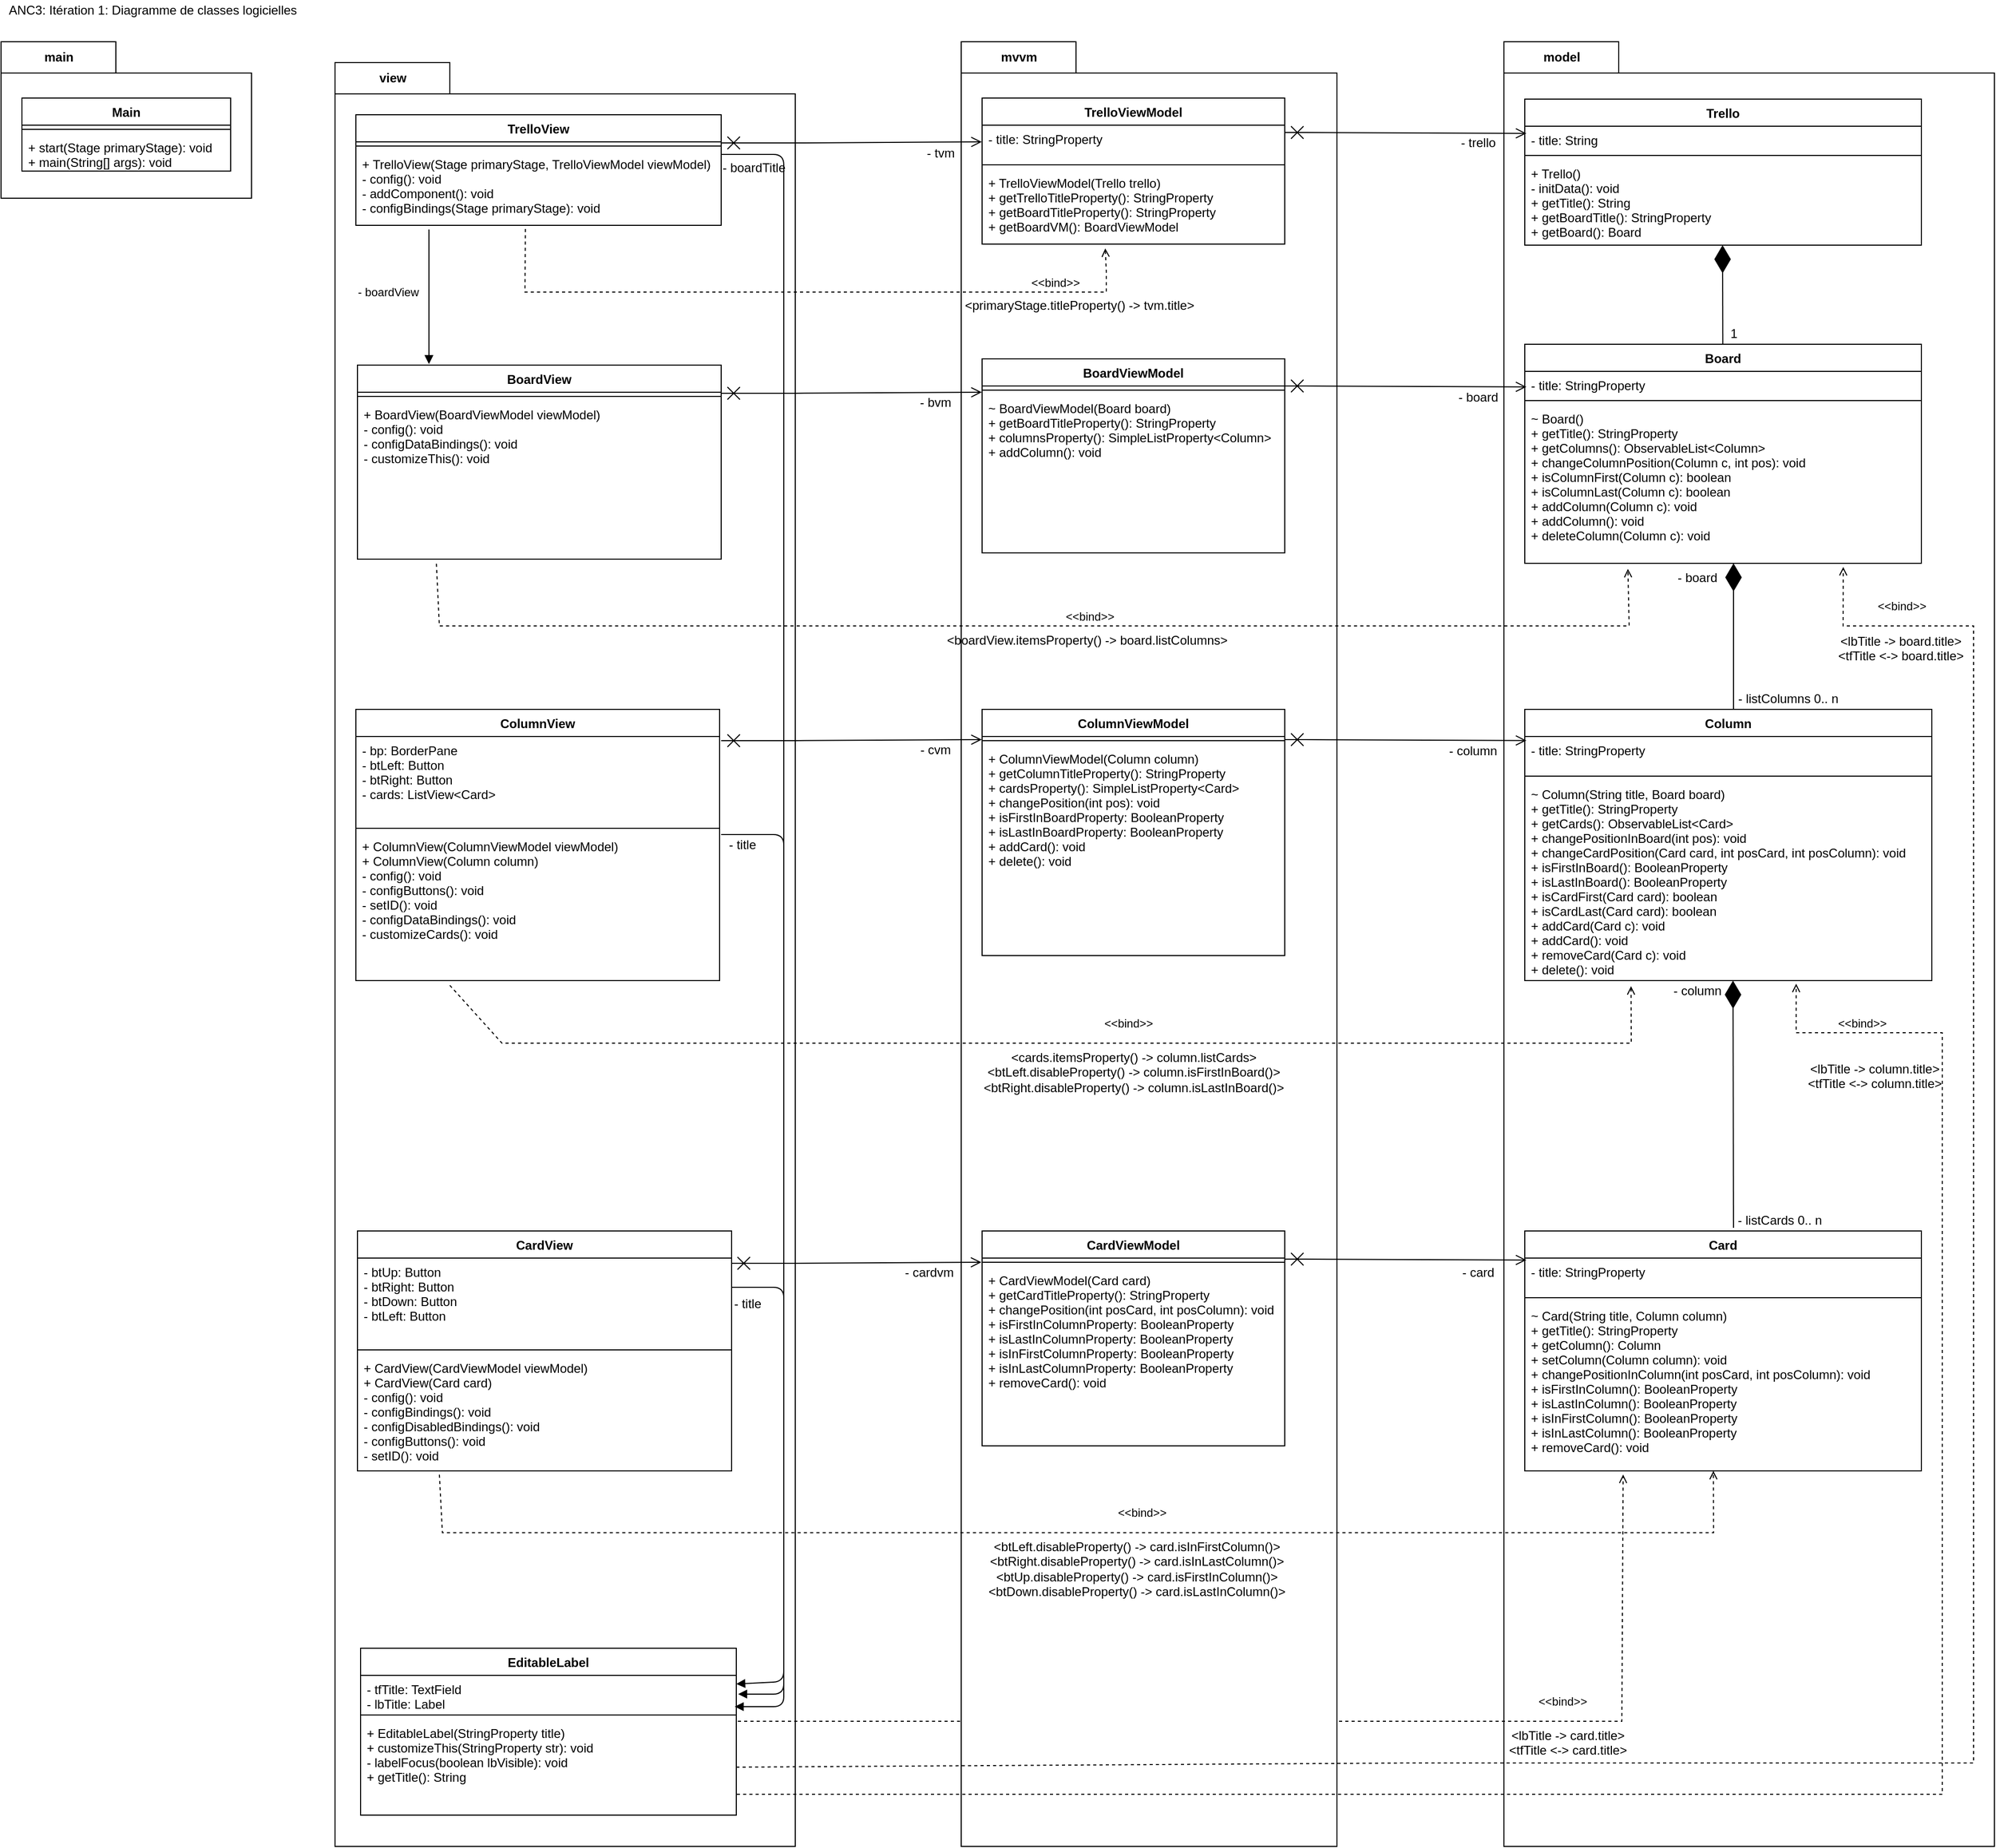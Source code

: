 <mxfile version="14.2.9" type="device"><diagram id="e03L0NBOLLU-en3H7f_f" name="Page-1"><mxGraphModel dx="898" dy="-687" grid="1" gridSize="10" guides="1" tooltips="1" connect="1" arrows="1" fold="1" page="1" pageScale="1" pageWidth="1654" pageHeight="1169" math="0" shadow="0"><root><mxCell id="0"/><mxCell id="1" parent="0"/><mxCell id="cge0rgGgItP58difclPa-9" value="model" style="shape=folder;fontStyle=1;tabWidth=110;tabHeight=30;tabPosition=left;html=1;boundedLbl=1;labelInHeader=1;container=1;collapsible=0;recursiveResize=0;" parent="1" vertex="1"><mxGeometry x="1520" y="1240" width="470" height="1730" as="geometry"/></mxCell><mxCell id="pRhPwBXWFVHU28nDUIon-17" value="Trello" style="swimlane;fontStyle=1;align=center;verticalAlign=top;childLayout=stackLayout;horizontal=1;startSize=26;horizontalStack=0;resizeParent=1;resizeParentMax=0;resizeLast=0;collapsible=1;marginBottom=0;" parent="cge0rgGgItP58difclPa-9" vertex="1"><mxGeometry x="20" y="55" width="380" height="140" as="geometry"/></mxCell><mxCell id="pRhPwBXWFVHU28nDUIon-18" value="- title: String" style="text;strokeColor=none;fillColor=none;align=left;verticalAlign=top;spacingLeft=4;spacingRight=4;overflow=hidden;rotatable=0;points=[[0,0.5],[1,0.5]];portConstraint=eastwest;" parent="pRhPwBXWFVHU28nDUIon-17" vertex="1"><mxGeometry y="26" width="380" height="24" as="geometry"/></mxCell><mxCell id="pRhPwBXWFVHU28nDUIon-19" value="" style="line;strokeWidth=1;fillColor=none;align=left;verticalAlign=middle;spacingTop=-1;spacingLeft=3;spacingRight=3;rotatable=0;labelPosition=right;points=[];portConstraint=eastwest;" parent="pRhPwBXWFVHU28nDUIon-17" vertex="1"><mxGeometry y="50" width="380" height="8" as="geometry"/></mxCell><mxCell id="pRhPwBXWFVHU28nDUIon-20" value="+ Trello()&#10;- initData(): void&#10;+ getTitle(): String&#10;+ getBoardTitle(): StringProperty&#10;+ getBoard(): Board&#10;" style="text;strokeColor=none;fillColor=none;align=left;verticalAlign=top;spacingLeft=4;spacingRight=4;overflow=hidden;rotatable=0;points=[[0,0.5],[1,0.5]];portConstraint=eastwest;" parent="pRhPwBXWFVHU28nDUIon-17" vertex="1"><mxGeometry y="58" width="380" height="82" as="geometry"/></mxCell><mxCell id="pRhPwBXWFVHU28nDUIon-1" value="Board" style="swimlane;fontStyle=1;align=center;verticalAlign=top;childLayout=stackLayout;horizontal=1;startSize=26;horizontalStack=0;resizeParent=1;resizeParentMax=0;resizeLast=0;collapsible=1;marginBottom=0;" parent="cge0rgGgItP58difclPa-9" vertex="1"><mxGeometry x="20" y="290" width="380" height="210" as="geometry"/></mxCell><mxCell id="pRhPwBXWFVHU28nDUIon-2" value="- title: StringProperty" style="text;strokeColor=none;fillColor=none;align=left;verticalAlign=top;spacingLeft=4;spacingRight=4;overflow=hidden;rotatable=0;points=[[0,0.5],[1,0.5]];portConstraint=eastwest;" parent="pRhPwBXWFVHU28nDUIon-1" vertex="1"><mxGeometry y="26" width="380" height="24" as="geometry"/></mxCell><mxCell id="pRhPwBXWFVHU28nDUIon-3" value="" style="line;strokeWidth=1;fillColor=none;align=left;verticalAlign=middle;spacingTop=-1;spacingLeft=3;spacingRight=3;rotatable=0;labelPosition=right;points=[];portConstraint=eastwest;" parent="pRhPwBXWFVHU28nDUIon-1" vertex="1"><mxGeometry y="50" width="380" height="8" as="geometry"/></mxCell><mxCell id="pRhPwBXWFVHU28nDUIon-4" value="~ Board()&#10;+ getTitle(): StringProperty&#10;+ getColumns(): ObservableList&lt;Column&gt;&#10;+ changeColumnPosition(Column c, int pos): void&#10;+ isColumnFirst(Column c): boolean&#10;+ isColumnLast(Column c): boolean&#10;+ addColumn(Column c): void&#10;+ addColumn(): void&#10;+ deleteColumn(Column c): void&#10;&#10;" style="text;strokeColor=none;fillColor=none;align=left;verticalAlign=top;spacingLeft=4;spacingRight=4;overflow=hidden;rotatable=0;points=[[0,0.5],[1,0.5]];portConstraint=eastwest;" parent="pRhPwBXWFVHU28nDUIon-1" vertex="1"><mxGeometry y="58" width="380" height="152" as="geometry"/></mxCell><mxCell id="pRhPwBXWFVHU28nDUIon-5" value="Column" style="swimlane;fontStyle=1;align=center;verticalAlign=top;childLayout=stackLayout;horizontal=1;startSize=26;horizontalStack=0;resizeParent=1;resizeParentMax=0;resizeLast=0;collapsible=1;marginBottom=0;" parent="cge0rgGgItP58difclPa-9" vertex="1"><mxGeometry x="20" y="640" width="390" height="260" as="geometry"/></mxCell><mxCell id="pRhPwBXWFVHU28nDUIon-6" value="- title: StringProperty" style="text;strokeColor=none;fillColor=none;align=left;verticalAlign=top;spacingLeft=4;spacingRight=4;overflow=hidden;rotatable=0;points=[[0,0.5],[1,0.5]];portConstraint=eastwest;" parent="pRhPwBXWFVHU28nDUIon-5" vertex="1"><mxGeometry y="26" width="390" height="34" as="geometry"/></mxCell><mxCell id="pRhPwBXWFVHU28nDUIon-7" value="" style="line;strokeWidth=1;fillColor=none;align=left;verticalAlign=middle;spacingTop=-1;spacingLeft=3;spacingRight=3;rotatable=0;labelPosition=right;points=[];portConstraint=eastwest;" parent="pRhPwBXWFVHU28nDUIon-5" vertex="1"><mxGeometry y="60" width="390" height="8" as="geometry"/></mxCell><mxCell id="pRhPwBXWFVHU28nDUIon-8" value="~ Column(String title, Board board)&#10;+ getTitle(): StringProperty&#10;+ getCards(): ObservableList&lt;Card&gt;&#10;+ changePositionInBoard(int pos): void&#10;+ changeCardPosition(Card card, int posCard, int posColumn): void&#10;+ isFirstInBoard(): BooleanProperty&#10;+ isLastInBoard(): BooleanProperty&#10;+ isCardFirst(Card card): boolean&#10;+ isCardLast(Card card): boolean&#10;+ addCard(Card c): void&#10;+ addCard(): void&#10;+ removeCard(Card c): void&#10;+ delete(): void" style="text;strokeColor=none;fillColor=none;align=left;verticalAlign=top;spacingLeft=4;spacingRight=4;overflow=hidden;rotatable=0;points=[[0,0.5],[1,0.5]];portConstraint=eastwest;" parent="pRhPwBXWFVHU28nDUIon-5" vertex="1"><mxGeometry y="68" width="390" height="192" as="geometry"/></mxCell><mxCell id="pRhPwBXWFVHU28nDUIon-13" value="Card" style="swimlane;fontStyle=1;align=center;verticalAlign=top;childLayout=stackLayout;horizontal=1;startSize=26;horizontalStack=0;resizeParent=1;resizeParentMax=0;resizeLast=0;collapsible=1;marginBottom=0;" parent="cge0rgGgItP58difclPa-9" vertex="1"><mxGeometry x="20" y="1140" width="380" height="230" as="geometry"/></mxCell><mxCell id="pRhPwBXWFVHU28nDUIon-14" value="- title: StringProperty&#10;" style="text;strokeColor=none;fillColor=none;align=left;verticalAlign=top;spacingLeft=4;spacingRight=4;overflow=hidden;rotatable=0;points=[[0,0.5],[1,0.5]];portConstraint=eastwest;" parent="pRhPwBXWFVHU28nDUIon-13" vertex="1"><mxGeometry y="26" width="380" height="34" as="geometry"/></mxCell><mxCell id="pRhPwBXWFVHU28nDUIon-15" value="" style="line;strokeWidth=1;fillColor=none;align=left;verticalAlign=middle;spacingTop=-1;spacingLeft=3;spacingRight=3;rotatable=0;labelPosition=right;points=[];portConstraint=eastwest;" parent="pRhPwBXWFVHU28nDUIon-13" vertex="1"><mxGeometry y="60" width="380" height="8" as="geometry"/></mxCell><mxCell id="pRhPwBXWFVHU28nDUIon-16" value="~ Card(String title, Column column)&#10;+ getTitle(): StringProperty&#10;+ getColumn(): Column&#10;+ setColumn(Column column): void&#10;+ changePositionInColumn(int posCard, int posColumn): void&#10;+ isFirstInColumn(): BooleanProperty&#10;+ isLastInColumn(): BooleanProperty&#10;+ isInFirstColumn(): BooleanProperty&#10;+ isInLastColumn(): BooleanProperty&#10;+ removeCard(): void&#10;" style="text;strokeColor=none;fillColor=none;align=left;verticalAlign=top;spacingLeft=4;spacingRight=4;overflow=hidden;rotatable=0;points=[[0,0.5],[1,0.5]];portConstraint=eastwest;" parent="pRhPwBXWFVHU28nDUIon-13" vertex="1"><mxGeometry y="68" width="380" height="162" as="geometry"/></mxCell><mxCell id="cge0rgGgItP58difclPa-20" value="" style="endArrow=diamondThin;endFill=1;endSize=24;html=1;" parent="cge0rgGgItP58difclPa-9" source="pRhPwBXWFVHU28nDUIon-1" edge="1"><mxGeometry width="160" relative="1" as="geometry"><mxPoint x="210" y="260" as="sourcePoint"/><mxPoint x="209.5" y="195" as="targetPoint"/></mxGeometry></mxCell><mxCell id="cge0rgGgItP58difclPa-21" value="" style="endArrow=diamondThin;endFill=1;endSize=24;html=1;" parent="cge0rgGgItP58difclPa-9" edge="1"><mxGeometry width="160" relative="1" as="geometry"><mxPoint x="220" y="640" as="sourcePoint"/><mxPoint x="220" y="500" as="targetPoint"/></mxGeometry></mxCell><mxCell id="cge0rgGgItP58difclPa-22" value="" style="endArrow=diamondThin;endFill=1;endSize=24;html=1;" parent="cge0rgGgItP58difclPa-9" edge="1"><mxGeometry width="160" relative="1" as="geometry"><mxPoint x="220" y="1137" as="sourcePoint"/><mxPoint x="219.5" y="900" as="targetPoint"/></mxGeometry></mxCell><mxCell id="cge0rgGgItP58difclPa-24" value="1" style="text;html=1;align=center;verticalAlign=middle;resizable=0;points=[];autosize=1;" parent="cge0rgGgItP58difclPa-9" vertex="1"><mxGeometry x="210" y="270" width="20" height="20" as="geometry"/></mxCell><mxCell id="cge0rgGgItP58difclPa-28" value="- listCards 0.. n" style="text;html=1;align=center;verticalAlign=middle;resizable=0;points=[];autosize=1;" parent="cge0rgGgItP58difclPa-9" vertex="1"><mxGeometry x="214" y="1120" width="100" height="20" as="geometry"/></mxCell><mxCell id="cge0rgGgItP58difclPa-25" value="- listColumns 0.. n" style="text;html=1;align=center;verticalAlign=middle;resizable=0;points=[];autosize=1;" parent="cge0rgGgItP58difclPa-9" vertex="1"><mxGeometry x="217" y="620" width="110" height="20" as="geometry"/></mxCell><mxCell id="oiNxhlnxxm6QKfO_e336-1" value="- board" style="text;html=1;align=center;verticalAlign=middle;resizable=0;points=[];autosize=1;" vertex="1" parent="cge0rgGgItP58difclPa-9"><mxGeometry x="160" y="504" width="50" height="20" as="geometry"/></mxCell><mxCell id="oiNxhlnxxm6QKfO_e336-2" value="- column" style="text;html=1;align=center;verticalAlign=middle;resizable=0;points=[];autosize=1;" vertex="1" parent="cge0rgGgItP58difclPa-9"><mxGeometry x="155" y="900" width="60" height="20" as="geometry"/></mxCell><mxCell id="cge0rgGgItP58difclPa-11" value="view" style="shape=folder;fontStyle=1;tabWidth=110;tabHeight=30;tabPosition=left;html=1;boundedLbl=1;labelInHeader=1;container=1;collapsible=0;recursiveResize=0;" parent="1" vertex="1"><mxGeometry x="400" y="1260" width="441" height="1710" as="geometry"/></mxCell><mxCell id="pRhPwBXWFVHU28nDUIon-21" value="TrelloView" style="swimlane;fontStyle=1;align=center;verticalAlign=top;childLayout=stackLayout;horizontal=1;startSize=26;horizontalStack=0;resizeParent=1;resizeParentMax=0;resizeLast=0;collapsible=1;marginBottom=0;" parent="cge0rgGgItP58difclPa-11" vertex="1"><mxGeometry x="20" y="50" width="350" height="106" as="geometry"/></mxCell><mxCell id="pRhPwBXWFVHU28nDUIon-23" value="" style="line;strokeWidth=1;fillColor=none;align=left;verticalAlign=middle;spacingTop=-1;spacingLeft=3;spacingRight=3;rotatable=0;labelPosition=right;points=[];portConstraint=eastwest;" parent="pRhPwBXWFVHU28nDUIon-21" vertex="1"><mxGeometry y="26" width="350" height="8" as="geometry"/></mxCell><mxCell id="pRhPwBXWFVHU28nDUIon-24" value="+ TrelloView(Stage primaryStage, TrelloViewModel viewModel)&#10;- config(): void&#10;- addComponent(): void&#10;- configBindings(Stage primaryStage): void&#10;&#10;" style="text;strokeColor=none;fillColor=none;align=left;verticalAlign=top;spacingLeft=4;spacingRight=4;overflow=hidden;rotatable=0;points=[[0,0.5],[1,0.5]];portConstraint=eastwest;" parent="pRhPwBXWFVHU28nDUIon-21" vertex="1"><mxGeometry y="34" width="350" height="72" as="geometry"/></mxCell><mxCell id="pRhPwBXWFVHU28nDUIon-25" value="BoardView" style="swimlane;fontStyle=1;align=center;verticalAlign=top;childLayout=stackLayout;horizontal=1;startSize=26;horizontalStack=0;resizeParent=1;resizeParentMax=0;resizeLast=0;collapsible=1;marginBottom=0;" parent="cge0rgGgItP58difclPa-11" vertex="1"><mxGeometry x="21.5" y="290" width="348.5" height="186" as="geometry"/></mxCell><mxCell id="pRhPwBXWFVHU28nDUIon-27" value="" style="line;strokeWidth=1;fillColor=none;align=left;verticalAlign=middle;spacingTop=-1;spacingLeft=3;spacingRight=3;rotatable=0;labelPosition=right;points=[];portConstraint=eastwest;" parent="pRhPwBXWFVHU28nDUIon-25" vertex="1"><mxGeometry y="26" width="348.5" height="8" as="geometry"/></mxCell><mxCell id="pRhPwBXWFVHU28nDUIon-28" value="+ BoardView(BoardViewModel viewModel)&#10;- config(): void&#10;- configDataBindings(): void&#10;- customizeThis(): void&#10;&#10;" style="text;strokeColor=none;fillColor=none;align=left;verticalAlign=top;spacingLeft=4;spacingRight=4;overflow=hidden;rotatable=0;points=[[0,0.5],[1,0.5]];portConstraint=eastwest;" parent="pRhPwBXWFVHU28nDUIon-25" vertex="1"><mxGeometry y="34" width="348.5" height="152" as="geometry"/></mxCell><mxCell id="pRhPwBXWFVHU28nDUIon-29" value="ColumnView" style="swimlane;fontStyle=1;align=center;verticalAlign=top;childLayout=stackLayout;horizontal=1;startSize=26;horizontalStack=0;resizeParent=1;resizeParentMax=0;resizeLast=0;collapsible=1;marginBottom=0;" parent="cge0rgGgItP58difclPa-11" vertex="1"><mxGeometry x="20" y="620" width="348.5" height="260" as="geometry"/></mxCell><mxCell id="pRhPwBXWFVHU28nDUIon-30" value="- bp: BorderPane&#10;- btLeft: Button&#10;- btRight: Button&#10;- cards: ListView&lt;Card&gt;&#10;" style="text;strokeColor=none;fillColor=none;align=left;verticalAlign=top;spacingLeft=4;spacingRight=4;overflow=hidden;rotatable=0;points=[[0,0.5],[1,0.5]];portConstraint=eastwest;" parent="pRhPwBXWFVHU28nDUIon-29" vertex="1"><mxGeometry y="26" width="348.5" height="84" as="geometry"/></mxCell><mxCell id="pRhPwBXWFVHU28nDUIon-31" value="" style="line;strokeWidth=1;fillColor=none;align=left;verticalAlign=middle;spacingTop=-1;spacingLeft=3;spacingRight=3;rotatable=0;labelPosition=right;points=[];portConstraint=eastwest;" parent="pRhPwBXWFVHU28nDUIon-29" vertex="1"><mxGeometry y="110" width="348.5" height="8" as="geometry"/></mxCell><mxCell id="pRhPwBXWFVHU28nDUIon-32" value="+ ColumnView(ColumnViewModel viewModel)&#10;+ ColumnView(Column column)&#10;- config(): void&#10;- configButtons(): void&#10; - setID(): void&#10;- configDataBindings(): void&#10;- customizeCards(): void&#10;&#10;" style="text;strokeColor=none;fillColor=none;align=left;verticalAlign=top;spacingLeft=4;spacingRight=4;overflow=hidden;rotatable=0;points=[[0,0.5],[1,0.5]];portConstraint=eastwest;" parent="pRhPwBXWFVHU28nDUIon-29" vertex="1"><mxGeometry y="118" width="348.5" height="142" as="geometry"/></mxCell><mxCell id="pRhPwBXWFVHU28nDUIon-33" value="CardView" style="swimlane;fontStyle=1;align=center;verticalAlign=top;childLayout=stackLayout;horizontal=1;startSize=26;horizontalStack=0;resizeParent=1;resizeParentMax=0;resizeLast=0;collapsible=1;marginBottom=0;" parent="cge0rgGgItP58difclPa-11" vertex="1"><mxGeometry x="21.5" y="1120" width="358.5" height="230" as="geometry"/></mxCell><mxCell id="pRhPwBXWFVHU28nDUIon-34" value="- btUp: Button&#10;- btRight: Button&#10;- btDown: Button&#10;- btLeft: Button&#10;" style="text;strokeColor=none;fillColor=none;align=left;verticalAlign=top;spacingLeft=4;spacingRight=4;overflow=hidden;rotatable=0;points=[[0,0.5],[1,0.5]];portConstraint=eastwest;" parent="pRhPwBXWFVHU28nDUIon-33" vertex="1"><mxGeometry y="26" width="358.5" height="84" as="geometry"/></mxCell><mxCell id="pRhPwBXWFVHU28nDUIon-35" value="" style="line;strokeWidth=1;fillColor=none;align=left;verticalAlign=middle;spacingTop=-1;spacingLeft=3;spacingRight=3;rotatable=0;labelPosition=right;points=[];portConstraint=eastwest;" parent="pRhPwBXWFVHU28nDUIon-33" vertex="1"><mxGeometry y="110" width="358.5" height="8" as="geometry"/></mxCell><mxCell id="pRhPwBXWFVHU28nDUIon-36" value="+ CardView(CardViewModel viewModel)&#10;+ CardView(Card card)&#10;- config(): void&#10;- configBindings(): void&#10;- configDisabledBindings(): void&#10;- configButtons(): void&#10;- setID(): void" style="text;strokeColor=none;fillColor=none;align=left;verticalAlign=top;spacingLeft=4;spacingRight=4;overflow=hidden;rotatable=0;points=[[0,0.5],[1,0.5]];portConstraint=eastwest;" parent="pRhPwBXWFVHU28nDUIon-33" vertex="1"><mxGeometry y="118" width="358.5" height="112" as="geometry"/></mxCell><mxCell id="cge0rgGgItP58difclPa-71" value="- title" style="text;html=1;align=center;verticalAlign=middle;resizable=0;points=[];autosize=1;" parent="cge0rgGgItP58difclPa-11" vertex="1"><mxGeometry x="370" y="740" width="40" height="20" as="geometry"/></mxCell><mxCell id="cge0rgGgItP58difclPa-78" value="- boardTitle" style="text;html=1;align=center;verticalAlign=middle;resizable=0;points=[];autosize=1;" parent="cge0rgGgItP58difclPa-11" vertex="1"><mxGeometry x="361" y="91" width="80" height="20" as="geometry"/></mxCell><mxCell id="cge0rgGgItP58difclPa-68" value="- title" style="text;html=1;align=center;verticalAlign=middle;resizable=0;points=[];autosize=1;" parent="cge0rgGgItP58difclPa-11" vertex="1"><mxGeometry x="374.5" y="1180" width="40" height="20" as="geometry"/></mxCell><mxCell id="cge0rgGgItP58difclPa-50" value="EditableLabel" style="swimlane;fontStyle=1;align=center;verticalAlign=top;childLayout=stackLayout;horizontal=1;startSize=26;horizontalStack=0;resizeParent=1;resizeParentMax=0;resizeLast=0;collapsible=1;marginBottom=0;" parent="cge0rgGgItP58difclPa-11" vertex="1"><mxGeometry x="24.5" y="1520" width="360" height="160" as="geometry"/></mxCell><mxCell id="cge0rgGgItP58difclPa-51" value="- tfTitle: TextField&#10;- lbTitle: Label&#10;" style="text;strokeColor=none;fillColor=none;align=left;verticalAlign=top;spacingLeft=4;spacingRight=4;overflow=hidden;rotatable=0;points=[[0,0.5],[1,0.5]];portConstraint=eastwest;" parent="cge0rgGgItP58difclPa-50" vertex="1"><mxGeometry y="26" width="360" height="34" as="geometry"/></mxCell><mxCell id="cge0rgGgItP58difclPa-52" value="" style="line;strokeWidth=1;fillColor=none;align=left;verticalAlign=middle;spacingTop=-1;spacingLeft=3;spacingRight=3;rotatable=0;labelPosition=right;points=[];portConstraint=eastwest;" parent="cge0rgGgItP58difclPa-50" vertex="1"><mxGeometry y="60" width="360" height="8" as="geometry"/></mxCell><mxCell id="cge0rgGgItP58difclPa-53" value="+ EditableLabel(StringProperty title)&#10;+ customizeThis(StringProperty str): void&#10;- labelFocus(boolean lbVisible): void&#10;+ getTitle(): String&#10;&#10;" style="text;strokeColor=none;fillColor=none;align=left;verticalAlign=top;spacingLeft=4;spacingRight=4;overflow=hidden;rotatable=0;points=[[0,0.5],[1,0.5]];portConstraint=eastwest;" parent="cge0rgGgItP58difclPa-50" vertex="1"><mxGeometry y="68" width="360" height="92" as="geometry"/></mxCell><mxCell id="cge0rgGgItP58difclPa-169" value="" style="html=1;verticalAlign=bottom;labelBackgroundColor=none;endArrow=block;endFill=1;" parent="cge0rgGgItP58difclPa-11" target="cge0rgGgItP58difclPa-51" edge="1"><mxGeometry width="160" relative="1" as="geometry"><mxPoint x="370" y="740" as="sourcePoint"/><mxPoint x="380" y="1560" as="targetPoint"/><Array as="points"><mxPoint x="430" y="740"/><mxPoint x="430" y="830"/><mxPoint x="430" y="1552"/></Array></mxGeometry></mxCell><mxCell id="cge0rgGgItP58difclPa-170" value="" style="html=1;verticalAlign=bottom;labelBackgroundColor=none;endArrow=block;endFill=1;exitX=1;exitY=0.5;exitDx=0;exitDy=0;" parent="cge0rgGgItP58difclPa-11" edge="1"><mxGeometry width="160" relative="1" as="geometry"><mxPoint x="370" y="88" as="sourcePoint"/><mxPoint x="383" y="1576" as="targetPoint"/><Array as="points"><mxPoint x="430" y="88"/><mxPoint x="430" y="627"/><mxPoint x="430" y="747"/><mxPoint x="430" y="1147"/><mxPoint x="430" y="1547"/><mxPoint x="430" y="1576"/></Array></mxGeometry></mxCell><mxCell id="cge0rgGgItP58difclPa-129" value="- boardView" style="endArrow=block;endFill=1;html=1;edgeStyle=orthogonalEdgeStyle;align=left;verticalAlign=top;" parent="cge0rgGgItP58difclPa-11" edge="1"><mxGeometry x="-0.278" y="-70" relative="1" as="geometry"><mxPoint x="90" y="160" as="sourcePoint"/><mxPoint x="90" y="289" as="targetPoint"/><Array as="points"><mxPoint x="90" y="160"/></Array><mxPoint as="offset"/></mxGeometry></mxCell><mxCell id="cge0rgGgItP58difclPa-163" value="&amp;lt;&amp;lt;bind&amp;gt;&amp;gt;" style="endArrow=open;html=1;rounded=0;align=center;verticalAlign=bottom;dashed=1;endFill=0;labelBackgroundColor=none;entryX=0.248;entryY=1.022;entryDx=0;entryDy=0;entryPerimeter=0;" parent="cge0rgGgItP58difclPa-11" target="pRhPwBXWFVHU28nDUIon-16" edge="1"><mxGeometry x="0.457" y="10" relative="1" as="geometry"><mxPoint x="386" y="1590" as="sourcePoint"/><mxPoint x="1110" y="1240" as="targetPoint"/><Array as="points"><mxPoint x="1233" y="1590"/></Array><mxPoint as="offset"/></mxGeometry></mxCell><mxCell id="cge0rgGgItP58difclPa-164" value="&amp;lt;lbTitle -&amp;gt; card.title&amp;gt;&lt;br&gt;&amp;lt;tfTitle &amp;lt;-&amp;gt; card.title&amp;gt;" style="resizable=0;html=1;align=center;verticalAlign=top;labelBackgroundColor=none;" parent="cge0rgGgItP58difclPa-163" connectable="0" vertex="1"><mxGeometry relative="1" as="geometry"><mxPoint x="253" as="offset"/></mxGeometry></mxCell><mxCell id="cge0rgGgItP58difclPa-15" value="mvvm" style="shape=folder;fontStyle=1;tabWidth=110;tabHeight=30;tabPosition=left;html=1;boundedLbl=1;labelInHeader=1;container=1;collapsible=0;recursiveResize=0;" parent="1" vertex="1"><mxGeometry x="1000" y="1240" width="360" height="1730" as="geometry"/></mxCell><mxCell id="pRhPwBXWFVHU28nDUIon-37" value="TrelloViewModel" style="swimlane;fontStyle=1;align=center;verticalAlign=top;childLayout=stackLayout;horizontal=1;startSize=26;horizontalStack=0;resizeParent=1;resizeParentMax=0;resizeLast=0;collapsible=1;marginBottom=0;" parent="cge0rgGgItP58difclPa-15" vertex="1"><mxGeometry x="20" y="54" width="290" height="140" as="geometry"/></mxCell><mxCell id="pRhPwBXWFVHU28nDUIon-38" value="- title: StringProperty&#10;" style="text;strokeColor=none;fillColor=none;align=left;verticalAlign=top;spacingLeft=4;spacingRight=4;overflow=hidden;rotatable=0;points=[[0,0.5],[1,0.5]];portConstraint=eastwest;" parent="pRhPwBXWFVHU28nDUIon-37" vertex="1"><mxGeometry y="26" width="290" height="34" as="geometry"/></mxCell><mxCell id="pRhPwBXWFVHU28nDUIon-39" value="" style="line;strokeWidth=1;fillColor=none;align=left;verticalAlign=middle;spacingTop=-1;spacingLeft=3;spacingRight=3;rotatable=0;labelPosition=right;points=[];portConstraint=eastwest;" parent="pRhPwBXWFVHU28nDUIon-37" vertex="1"><mxGeometry y="60" width="290" height="8" as="geometry"/></mxCell><mxCell id="pRhPwBXWFVHU28nDUIon-40" value="+ TrelloViewModel(Trello trello)&#10;+ getTrelloTitleProperty(): StringProperty&#10;+ getBoardTitleProperty(): StringProperty&#10;+ getBoardVM(): BoardViewModel&#10;&#10;" style="text;strokeColor=none;fillColor=none;align=left;verticalAlign=top;spacingLeft=4;spacingRight=4;overflow=hidden;rotatable=0;points=[[0,0.5],[1,0.5]];portConstraint=eastwest;" parent="pRhPwBXWFVHU28nDUIon-37" vertex="1"><mxGeometry y="68" width="290" height="72" as="geometry"/></mxCell><mxCell id="pRhPwBXWFVHU28nDUIon-41" value="BoardViewModel" style="swimlane;fontStyle=1;align=center;verticalAlign=top;childLayout=stackLayout;horizontal=1;startSize=26;horizontalStack=0;resizeParent=1;resizeParentMax=0;resizeLast=0;collapsible=1;marginBottom=0;" parent="cge0rgGgItP58difclPa-15" vertex="1"><mxGeometry x="20" y="304" width="290" height="186" as="geometry"/></mxCell><mxCell id="pRhPwBXWFVHU28nDUIon-43" value="" style="line;strokeWidth=1;fillColor=none;align=left;verticalAlign=middle;spacingTop=-1;spacingLeft=3;spacingRight=3;rotatable=0;labelPosition=right;points=[];portConstraint=eastwest;" parent="pRhPwBXWFVHU28nDUIon-41" vertex="1"><mxGeometry y="26" width="290" height="8" as="geometry"/></mxCell><mxCell id="pRhPwBXWFVHU28nDUIon-44" value="~ BoardViewModel(Board board)&#10;+ getBoardTitleProperty(): StringProperty&#10;+ columnsProperty(): SimpleListProperty&lt;Column&gt;&#10;+ addColumn(): void&#10;&#10;" style="text;strokeColor=none;fillColor=none;align=left;verticalAlign=top;spacingLeft=4;spacingRight=4;overflow=hidden;rotatable=0;points=[[0,0.5],[1,0.5]];portConstraint=eastwest;" parent="pRhPwBXWFVHU28nDUIon-41" vertex="1"><mxGeometry y="34" width="290" height="152" as="geometry"/></mxCell><mxCell id="pRhPwBXWFVHU28nDUIon-45" value="ColumnViewModel" style="swimlane;fontStyle=1;align=center;verticalAlign=top;childLayout=stackLayout;horizontal=1;startSize=26;horizontalStack=0;resizeParent=1;resizeParentMax=0;resizeLast=0;collapsible=1;marginBottom=0;" parent="cge0rgGgItP58difclPa-15" vertex="1"><mxGeometry x="20" y="640" width="290" height="236" as="geometry"/></mxCell><mxCell id="pRhPwBXWFVHU28nDUIon-47" value="" style="line;strokeWidth=1;fillColor=none;align=left;verticalAlign=middle;spacingTop=-1;spacingLeft=3;spacingRight=3;rotatable=0;labelPosition=right;points=[];portConstraint=eastwest;" parent="pRhPwBXWFVHU28nDUIon-45" vertex="1"><mxGeometry y="26" width="290" height="8" as="geometry"/></mxCell><mxCell id="pRhPwBXWFVHU28nDUIon-48" value="+ ColumnViewModel(Column column)&#10;+ getColumnTitleProperty(): StringProperty&#10;+ cardsProperty(): SimpleListProperty&lt;Card&gt;&#10;+ changePosition(int pos): void&#10;+ isFirstInBoardProperty: BooleanProperty&#10;+ isLastInBoardProperty: BooleanProperty&#10;+ addCard(): void&#10;+ delete(): void&#10;&#10;" style="text;strokeColor=none;fillColor=none;align=left;verticalAlign=top;spacingLeft=4;spacingRight=4;overflow=hidden;rotatable=0;points=[[0,0.5],[1,0.5]];portConstraint=eastwest;" parent="pRhPwBXWFVHU28nDUIon-45" vertex="1"><mxGeometry y="34" width="290" height="202" as="geometry"/></mxCell><mxCell id="pRhPwBXWFVHU28nDUIon-49" value="CardViewModel" style="swimlane;fontStyle=1;align=center;verticalAlign=top;childLayout=stackLayout;horizontal=1;startSize=26;horizontalStack=0;resizeParent=1;resizeParentMax=0;resizeLast=0;collapsible=1;marginBottom=0;" parent="cge0rgGgItP58difclPa-15" vertex="1"><mxGeometry x="20" y="1140" width="290" height="206" as="geometry"/></mxCell><mxCell id="pRhPwBXWFVHU28nDUIon-51" value="" style="line;strokeWidth=1;fillColor=none;align=left;verticalAlign=middle;spacingTop=-1;spacingLeft=3;spacingRight=3;rotatable=0;labelPosition=right;points=[];portConstraint=eastwest;" parent="pRhPwBXWFVHU28nDUIon-49" vertex="1"><mxGeometry y="26" width="290" height="8" as="geometry"/></mxCell><mxCell id="pRhPwBXWFVHU28nDUIon-52" value="+ CardViewModel(Card card)&#10;+ getCardTitleProperty(): StringProperty&#10;+ changePosition(int posCard, int posColumn): void&#10;+ isFirstInColumnProperty: BooleanProperty&#10;+ isLastInColumnProperty: BooleanProperty&#10;+ isInFirstColumnProperty: BooleanProperty&#10;+ isInLastColumnProperty: BooleanProperty&#10;+ removeCard(): void&#10;&#10;" style="text;strokeColor=none;fillColor=none;align=left;verticalAlign=top;spacingLeft=4;spacingRight=4;overflow=hidden;rotatable=0;points=[[0,0.5],[1,0.5]];portConstraint=eastwest;" parent="pRhPwBXWFVHU28nDUIon-49" vertex="1"><mxGeometry y="34" width="290" height="172" as="geometry"/></mxCell><mxCell id="cge0rgGgItP58difclPa-155" value="&amp;lt;&amp;lt;bind&amp;gt;&amp;gt;" style="endArrow=open;html=1;rounded=0;align=center;verticalAlign=bottom;dashed=1;endFill=0;labelBackgroundColor=none;entryX=0.468;entryY=1.005;entryDx=0;entryDy=0;entryPerimeter=0;exitX=0.217;exitY=1.029;exitDx=0;exitDy=0;exitPerimeter=0;" parent="cge0rgGgItP58difclPa-15" edge="1"><mxGeometry x="0.089" y="10" relative="1" as="geometry"><mxPoint x="-499.996" y="1373.648" as="sourcePoint"/><mxPoint x="720.72" y="1370" as="targetPoint"/><Array as="points"><mxPoint x="-497.12" y="1429.24"/><mxPoint x="219.88" y="1429.24"/><mxPoint x="720.88" y="1429.24"/></Array><mxPoint as="offset"/></mxGeometry></mxCell><mxCell id="cge0rgGgItP58difclPa-156" value="&amp;lt;btLeft.disableProperty() -&amp;gt; card.isInFirstColumn()&amp;gt;&lt;br&gt;&amp;lt;btRight.disableProperty() -&amp;gt; card.isInLastColumn()&amp;gt;&lt;br&gt;&amp;lt;btUp.disableProperty() -&amp;gt; card.isFirstInColumn()&amp;gt;&lt;br&gt;&amp;lt;btDown.disableProperty() -&amp;gt; card.isLastInColumn()&amp;gt;" style="resizable=0;html=1;align=center;verticalAlign=top;labelBackgroundColor=none;" parent="cge0rgGgItP58difclPa-155" connectable="0" vertex="1"><mxGeometry relative="1" as="geometry"><mxPoint x="54.42" as="offset"/></mxGeometry></mxCell><mxCell id="cge0rgGgItP58difclPa-140" value="&amp;lt;&amp;lt;bind&amp;gt;&amp;gt;" style="endArrow=open;html=1;rounded=0;align=center;verticalAlign=bottom;dashed=1;endFill=0;labelBackgroundColor=none;entryX=0.261;entryY=1.028;entryDx=0;entryDy=0;entryPerimeter=0;exitX=0.173;exitY=1.035;exitDx=0;exitDy=0;exitPerimeter=0;" parent="cge0rgGgItP58difclPa-15" target="pRhPwBXWFVHU28nDUIon-8" edge="1"><mxGeometry x="0.114" y="10" relative="1" as="geometry"><mxPoint x="-489.999" y="904.56" as="sourcePoint"/><mxPoint x="746.05" y="900" as="targetPoint"/><Array as="points"><mxPoint x="-440" y="960"/><mxPoint x="642" y="960"/></Array><mxPoint as="offset"/></mxGeometry></mxCell><mxCell id="cge0rgGgItP58difclPa-141" value="&amp;lt;cards.itemsProperty() -&amp;gt; column.listCards&amp;gt;&lt;br&gt;&amp;lt;btLeft.disableProperty() -&amp;gt; column.isFirstInBoard()&amp;gt;&lt;br&gt;&amp;lt;btRight.disableProperty() -&amp;gt; column.isLastInBoard()&amp;gt;" style="resizable=0;html=1;align=center;verticalAlign=top;labelBackgroundColor=none;" parent="cge0rgGgItP58difclPa-140" connectable="0" vertex="1"><mxGeometry relative="1" as="geometry"><mxPoint x="73.66" as="offset"/></mxGeometry></mxCell><mxCell id="cge0rgGgItP58difclPa-2" value="ANC3: Itération 1: Diagramme de classes logicielles" style="text;html=1;align=center;verticalAlign=middle;resizable=0;points=[];autosize=1;" parent="1" vertex="1"><mxGeometry x="80" y="1200" width="290" height="20" as="geometry"/></mxCell><mxCell id="cge0rgGgItP58difclPa-3" value="main" style="shape=folder;fontStyle=1;tabWidth=110;tabHeight=30;tabPosition=left;html=1;boundedLbl=1;labelInHeader=1;container=1;collapsible=0;recursiveResize=0;" parent="1" vertex="1"><mxGeometry x="80" y="1240" width="240" height="150" as="geometry"/></mxCell><mxCell id="cge0rgGgItP58difclPa-5" value="Main" style="swimlane;fontStyle=1;align=center;verticalAlign=top;childLayout=stackLayout;horizontal=1;startSize=26;horizontalStack=0;resizeParent=1;resizeParentMax=0;resizeLast=0;collapsible=1;marginBottom=0;" parent="cge0rgGgItP58difclPa-3" vertex="1"><mxGeometry x="20" y="54" width="200" height="70" as="geometry"/></mxCell><mxCell id="cge0rgGgItP58difclPa-7" value="" style="line;strokeWidth=1;fillColor=none;align=left;verticalAlign=middle;spacingTop=-1;spacingLeft=3;spacingRight=3;rotatable=0;labelPosition=right;points=[];portConstraint=eastwest;" parent="cge0rgGgItP58difclPa-5" vertex="1"><mxGeometry y="26" width="200" height="8" as="geometry"/></mxCell><mxCell id="cge0rgGgItP58difclPa-8" value="+ start(Stage primaryStage): void&#10;+ main(String[] args): void" style="text;strokeColor=none;fillColor=none;align=left;verticalAlign=top;spacingLeft=4;spacingRight=4;overflow=hidden;rotatable=0;points=[[0,0.5],[1,0.5]];portConstraint=eastwest;" parent="cge0rgGgItP58difclPa-5" vertex="1"><mxGeometry y="34" width="200" height="36" as="geometry"/></mxCell><mxCell id="cge0rgGgItP58difclPa-36" value="- trello" style="text;html=1;align=center;verticalAlign=middle;resizable=0;points=[];autosize=1;" parent="1" vertex="1"><mxGeometry x="1470" y="1327" width="50" height="20" as="geometry"/></mxCell><mxCell id="cge0rgGgItP58difclPa-37" value="- board" style="text;html=1;align=center;verticalAlign=middle;resizable=0;points=[];autosize=1;" parent="1" vertex="1"><mxGeometry x="1470" y="1571" width="50" height="20" as="geometry"/></mxCell><mxCell id="cge0rgGgItP58difclPa-38" value="- column" style="text;html=1;align=center;verticalAlign=middle;resizable=0;points=[];autosize=1;" parent="1" vertex="1"><mxGeometry x="1460" y="1910" width="60" height="20" as="geometry"/></mxCell><mxCell id="cge0rgGgItP58difclPa-39" value="- card" style="text;html=1;align=center;verticalAlign=middle;resizable=0;points=[];autosize=1;" parent="1" vertex="1"><mxGeometry x="1470" y="2410" width="50" height="20" as="geometry"/></mxCell><mxCell id="cge0rgGgItP58difclPa-41" value="" style="endArrow=open;startArrow=cross;endFill=0;startFill=0;endSize=8;startSize=10;html=1;entryX=-0.001;entryY=0.265;entryDx=0;entryDy=0;entryPerimeter=0;" parent="1" edge="1"><mxGeometry width="160" relative="1" as="geometry"><mxPoint x="770" y="1337" as="sourcePoint"/><mxPoint x="1019.71" y="1336.01" as="targetPoint"/><Array as="points"><mxPoint x="840" y="1337"/></Array></mxGeometry></mxCell><mxCell id="cge0rgGgItP58difclPa-43" value="- tvm" style="text;html=1;align=center;verticalAlign=middle;resizable=0;points=[];autosize=1;" parent="1" vertex="1"><mxGeometry x="960" y="1337" width="40" height="20" as="geometry"/></mxCell><mxCell id="cge0rgGgItP58difclPa-45" value="- bvm" style="text;html=1;align=center;verticalAlign=middle;resizable=0;points=[];autosize=1;" parent="1" vertex="1"><mxGeometry x="950" y="1576" width="50" height="20" as="geometry"/></mxCell><mxCell id="cge0rgGgItP58difclPa-47" value="- cvm" style="text;html=1;align=center;verticalAlign=middle;resizable=0;points=[];autosize=1;" parent="1" vertex="1"><mxGeometry x="955" y="1909" width="40" height="20" as="geometry"/></mxCell><mxCell id="cge0rgGgItP58difclPa-49" value="- cardvm" style="text;html=1;align=center;verticalAlign=middle;resizable=0;points=[];autosize=1;" parent="1" vertex="1"><mxGeometry x="938.5" y="2410" width="60" height="20" as="geometry"/></mxCell><mxCell id="cge0rgGgItP58difclPa-112" value="&amp;lt;&amp;lt;bind&amp;gt;&amp;gt;" style="endArrow=open;html=1;rounded=0;align=center;verticalAlign=bottom;dashed=1;endFill=0;labelBackgroundColor=none;exitX=0.464;exitY=1.049;exitDx=0;exitDy=0;exitPerimeter=0;entryX=0.407;entryY=1.057;entryDx=0;entryDy=0;entryPerimeter=0;" parent="1" source="pRhPwBXWFVHU28nDUIon-24" target="pRhPwBXWFVHU28nDUIon-40" edge="1"><mxGeometry x="0.724" relative="1" as="geometry"><mxPoint x="770" y="1410" as="sourcePoint"/><mxPoint x="930" y="1410" as="targetPoint"/><Array as="points"><mxPoint x="582" y="1480"/><mxPoint x="920" y="1480"/><mxPoint x="1139" y="1480"/><mxPoint x="1139" y="1460"/></Array><mxPoint as="offset"/></mxGeometry></mxCell><mxCell id="cge0rgGgItP58difclPa-113" value="&amp;lt;primaryStage.titleProperty() -&amp;gt; tvm.title&amp;gt;" style="resizable=0;html=1;align=center;verticalAlign=top;labelBackgroundColor=none;" parent="cge0rgGgItP58difclPa-112" connectable="0" vertex="1"><mxGeometry relative="1" as="geometry"><mxPoint x="261.33" y="-1" as="offset"/></mxGeometry></mxCell><mxCell id="cge0rgGgItP58difclPa-126" value="" style="endArrow=open;startArrow=cross;endFill=0;startFill=0;endSize=8;startSize=10;html=1;entryX=-0.001;entryY=0.265;entryDx=0;entryDy=0;entryPerimeter=0;" parent="1" edge="1"><mxGeometry width="160" relative="1" as="geometry"><mxPoint x="779.65" y="2410.99" as="sourcePoint"/><mxPoint x="1019.35" y="2410" as="targetPoint"/><Array as="points"><mxPoint x="849.65" y="2410.99"/></Array></mxGeometry></mxCell><mxCell id="cge0rgGgItP58difclPa-127" value="" style="endArrow=open;startArrow=cross;endFill=0;startFill=0;endSize=8;startSize=10;html=1;entryX=-0.001;entryY=0.265;entryDx=0;entryDy=0;entryPerimeter=0;" parent="1" edge="1"><mxGeometry width="160" relative="1" as="geometry"><mxPoint x="770" y="1576.99" as="sourcePoint"/><mxPoint x="1019.71" y="1576" as="targetPoint"/><Array as="points"><mxPoint x="840" y="1576.99"/></Array></mxGeometry></mxCell><mxCell id="cge0rgGgItP58difclPa-137" value="" style="endArrow=open;startArrow=cross;endFill=0;startFill=0;endSize=8;startSize=10;html=1;entryX=-0.001;entryY=0.265;entryDx=0;entryDy=0;entryPerimeter=0;" parent="1" edge="1"><mxGeometry width="160" relative="1" as="geometry"><mxPoint x="770" y="1909.99" as="sourcePoint"/><mxPoint x="1019.71" y="1909" as="targetPoint"/><Array as="points"><mxPoint x="840" y="1909.99"/></Array></mxGeometry></mxCell><mxCell id="cge0rgGgItP58difclPa-30" value="" style="endArrow=open;startArrow=cross;endFill=0;startFill=0;endSize=8;startSize=10;html=1;entryX=0.004;entryY=-0.007;entryDx=0;entryDy=0;entryPerimeter=0;" parent="1" edge="1"><mxGeometry width="160" relative="1" as="geometry"><mxPoint x="1310" y="1327" as="sourcePoint"/><mxPoint x="1541.52" y="1327.832" as="targetPoint"/><Array as="points"><mxPoint x="1319" y="1327"/></Array></mxGeometry></mxCell><mxCell id="cge0rgGgItP58difclPa-157" value="" style="endArrow=open;startArrow=cross;endFill=0;startFill=0;endSize=8;startSize=10;html=1;entryX=0.004;entryY=-0.007;entryDx=0;entryDy=0;entryPerimeter=0;" parent="1" edge="1"><mxGeometry width="160" relative="1" as="geometry"><mxPoint x="1310" y="1570" as="sourcePoint"/><mxPoint x="1541.52" y="1570.832" as="targetPoint"/><Array as="points"><mxPoint x="1319" y="1570"/></Array></mxGeometry></mxCell><mxCell id="cge0rgGgItP58difclPa-159" value="" style="endArrow=open;startArrow=cross;endFill=0;startFill=0;endSize=8;startSize=10;html=1;entryX=0.004;entryY=-0.007;entryDx=0;entryDy=0;entryPerimeter=0;" parent="1" edge="1"><mxGeometry width="160" relative="1" as="geometry"><mxPoint x="1310" y="1909" as="sourcePoint"/><mxPoint x="1541.52" y="1909.832" as="targetPoint"/><Array as="points"><mxPoint x="1319" y="1909"/></Array></mxGeometry></mxCell><mxCell id="cge0rgGgItP58difclPa-160" value="" style="endArrow=open;startArrow=cross;endFill=0;startFill=0;endSize=8;startSize=10;html=1;entryX=0.004;entryY=-0.007;entryDx=0;entryDy=0;entryPerimeter=0;" parent="1" edge="1"><mxGeometry width="160" relative="1" as="geometry"><mxPoint x="1310" y="2407" as="sourcePoint"/><mxPoint x="1541.52" y="2407.832" as="targetPoint"/><Array as="points"><mxPoint x="1319" y="2407"/></Array></mxGeometry></mxCell><mxCell id="cge0rgGgItP58difclPa-161" value="&amp;lt;&amp;lt;bind&amp;gt;&amp;gt;" style="endArrow=open;html=1;rounded=0;align=center;verticalAlign=bottom;dashed=1;endFill=0;labelBackgroundColor=none;" parent="1" edge="1"><mxGeometry x="0.894" relative="1" as="geometry"><mxPoint x="785" y="2920" as="sourcePoint"/><mxPoint x="1800" y="2143" as="targetPoint"/><Array as="points"><mxPoint x="1370" y="2920"/><mxPoint x="1660" y="2920"/><mxPoint x="1940" y="2920"/><mxPoint x="1940" y="2730"/><mxPoint x="1940" y="2560"/><mxPoint x="1940" y="2330"/><mxPoint x="1940" y="2310"/><mxPoint x="1940" y="2190"/><mxPoint x="1920" y="2190"/><mxPoint x="1800" y="2190"/></Array><mxPoint as="offset"/></mxGeometry></mxCell><mxCell id="cge0rgGgItP58difclPa-162" value="&amp;lt;lbTitle -&amp;gt; column.title&amp;gt;&lt;br&gt;&amp;lt;tfTitle &amp;lt;-&amp;gt; column.title&amp;gt;" style="resizable=0;html=1;align=center;verticalAlign=top;labelBackgroundColor=none;" parent="cge0rgGgItP58difclPa-161" connectable="0" vertex="1"><mxGeometry relative="1" as="geometry"><mxPoint x="54.12" y="-708.83" as="offset"/></mxGeometry></mxCell><mxCell id="cge0rgGgItP58difclPa-114" value="&amp;lt;&amp;lt;bind&amp;gt;&amp;gt;" style="endArrow=open;html=1;rounded=0;align=center;verticalAlign=bottom;dashed=1;endFill=0;labelBackgroundColor=none;entryX=0.803;entryY=1.023;entryDx=0;entryDy=0;entryPerimeter=0;exitX=1;exitY=0.5;exitDx=0;exitDy=0;" parent="1" source="cge0rgGgItP58difclPa-53" target="pRhPwBXWFVHU28nDUIon-4" edge="1"><mxGeometry x="0.909" y="-10" relative="1" as="geometry"><mxPoint x="1363.8" y="1798.34" as="sourcePoint"/><mxPoint x="1540" y="1580" as="targetPoint"/><Array as="points"><mxPoint x="1430" y="2890"/><mxPoint x="1970" y="2890"/><mxPoint x="1970" y="2320"/><mxPoint x="1970" y="2130"/><mxPoint x="1970" y="1800"/><mxPoint x="1845" y="1800"/></Array><mxPoint as="offset"/></mxGeometry></mxCell><mxCell id="cge0rgGgItP58difclPa-115" value="&amp;lt;lbTitle -&amp;gt; board.title&amp;gt;&lt;br&gt;&amp;lt;tfTitle &amp;lt;-&amp;gt; board.title&amp;gt;" style="resizable=0;html=1;align=center;verticalAlign=top;labelBackgroundColor=none;" parent="cge0rgGgItP58difclPa-114" connectable="0" vertex="1"><mxGeometry relative="1" as="geometry"><mxPoint x="-70.0" y="-1045.98" as="offset"/></mxGeometry></mxCell><mxCell id="cge0rgGgItP58difclPa-172" value="" style="html=1;verticalAlign=bottom;labelBackgroundColor=none;endArrow=block;endFill=1;entryX=1.005;entryY=0.027;entryDx=0;entryDy=0;entryPerimeter=0;" parent="1" edge="1"><mxGeometry width="160" relative="1" as="geometry"><mxPoint x="780" y="2434" as="sourcePoint"/><mxPoint x="786.3" y="2823.944" as="targetPoint"/><Array as="points"><mxPoint x="830" y="2434"/><mxPoint x="830" y="2824"/><mxPoint x="810" y="2824"/></Array></mxGeometry></mxCell><mxCell id="cge0rgGgItP58difclPa-135" value="&amp;lt;&amp;lt;bind&amp;gt;&amp;gt;" style="endArrow=open;html=1;rounded=0;align=center;verticalAlign=bottom;dashed=1;endFill=0;labelBackgroundColor=none;exitX=0.217;exitY=1.029;exitDx=0;exitDy=0;exitPerimeter=0;entryX=0.26;entryY=1.035;entryDx=0;entryDy=0;entryPerimeter=0;" parent="1" source="pRhPwBXWFVHU28nDUIon-28" target="pRhPwBXWFVHU28nDUIon-4" edge="1"><mxGeometry x="0.089" relative="1" as="geometry"><mxPoint x="890.311" y="1740" as="sourcePoint"/><mxPoint x="1650" y="1790" as="targetPoint"/><Array as="points"><mxPoint x="500" y="1800"/><mxPoint x="1217" y="1800"/><mxPoint x="1640" y="1800"/></Array><mxPoint as="offset"/></mxGeometry></mxCell><mxCell id="cge0rgGgItP58difclPa-136" value="&amp;lt;boardView.itemsProperty() -&amp;gt; board.listColumns&amp;gt;&amp;nbsp;" style="resizable=0;html=1;align=center;verticalAlign=top;labelBackgroundColor=none;" parent="cge0rgGgItP58difclPa-135" connectable="0" vertex="1"><mxGeometry relative="1" as="geometry"><mxPoint x="54.42" as="offset"/></mxGeometry></mxCell></root></mxGraphModel></diagram></mxfile>